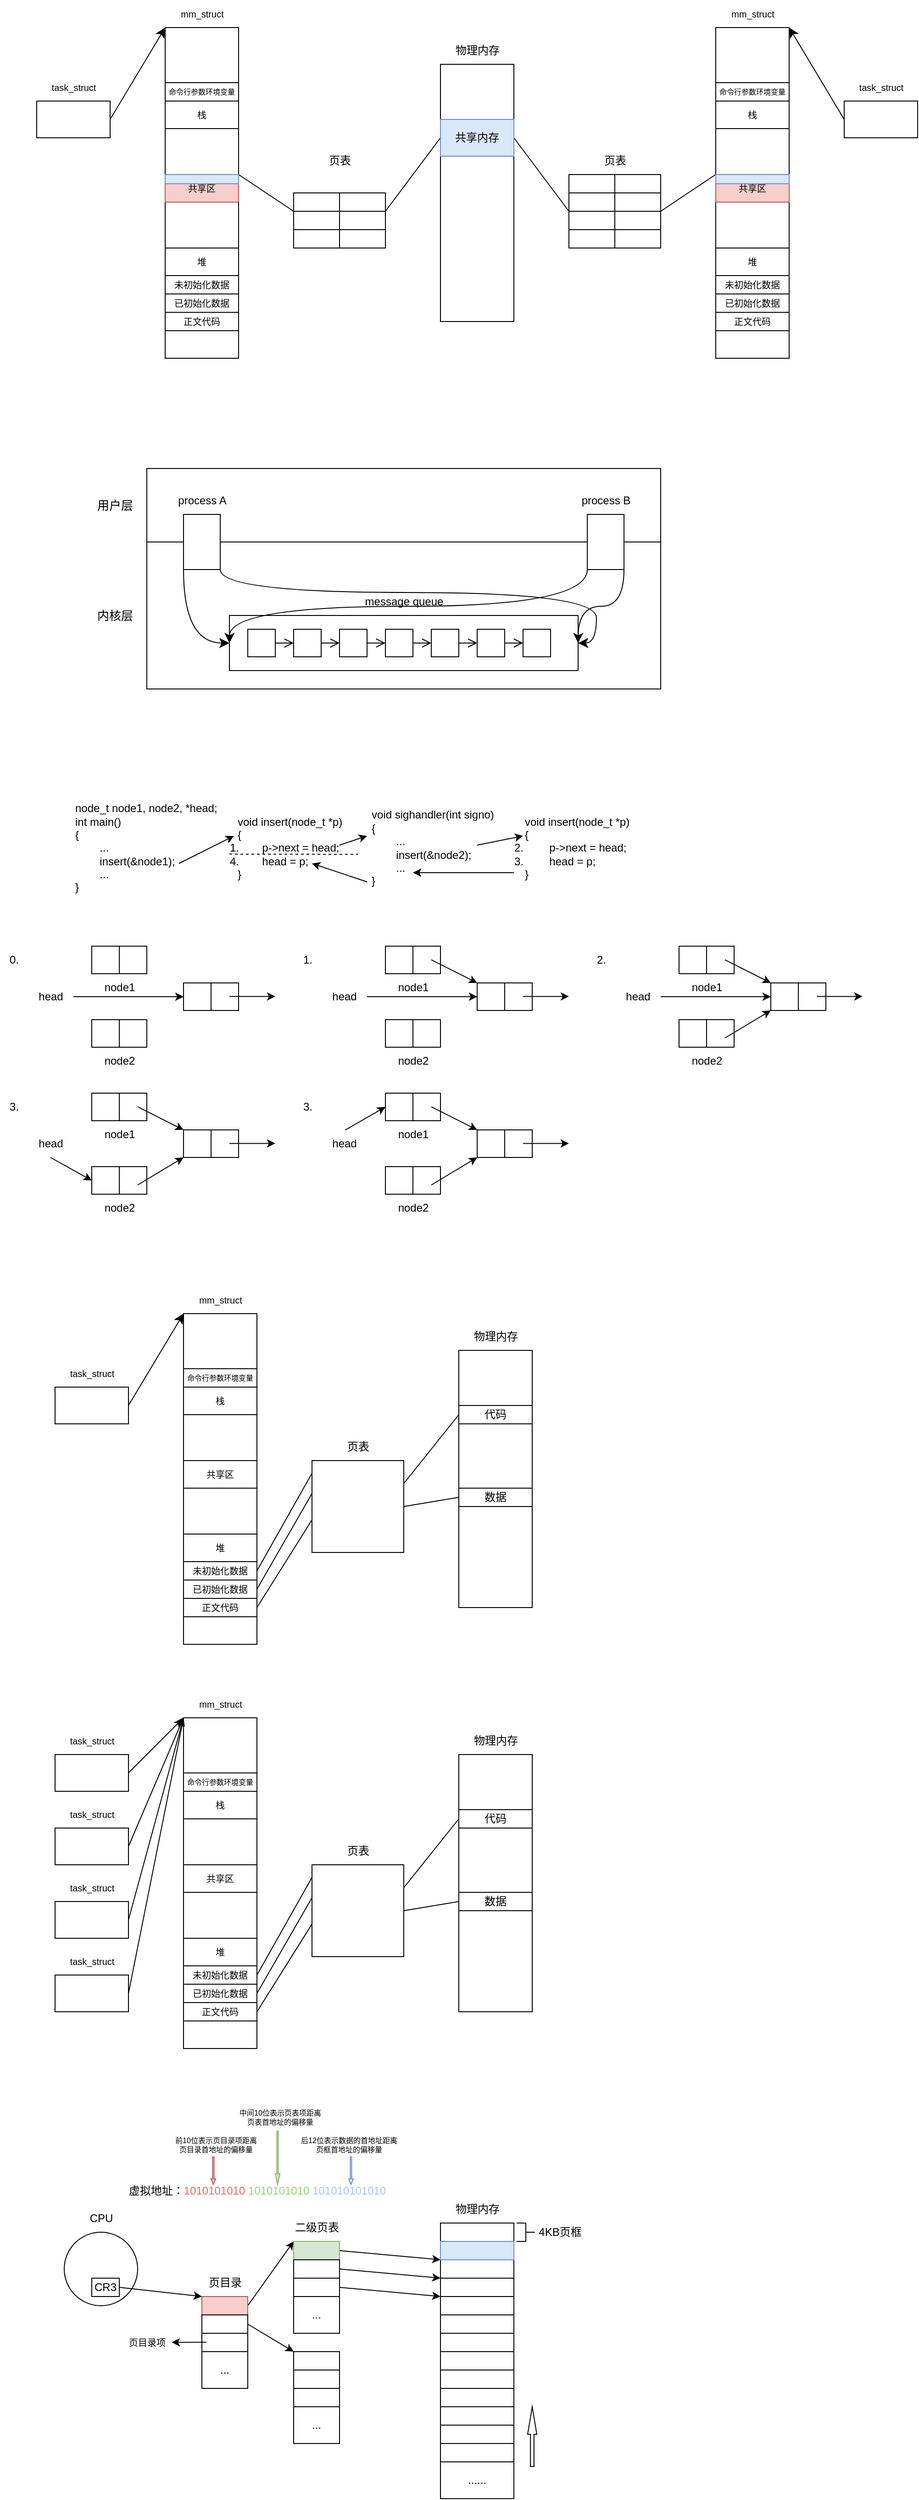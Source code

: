 <mxfile version="24.7.17">
  <diagram name="第 1 页" id="EapViMpM3_LSGZjC-JZd">
    <mxGraphModel dx="658" dy="425" grid="1" gridSize="10" guides="1" tooltips="1" connect="1" arrows="1" fold="1" page="1" pageScale="1" pageWidth="4681" pageHeight="3300" math="0" shadow="0">
      <root>
        <mxCell id="0" />
        <mxCell id="1" parent="0" />
        <mxCell id="9-hLryKSoV7Hc3_zx65K-65" style="edgeStyle=none;curved=1;rounded=0;orthogonalLoop=1;jettySize=auto;html=1;exitX=1;exitY=0.5;exitDx=0;exitDy=0;entryX=0;entryY=0;entryDx=0;entryDy=0;fontSize=12;startSize=8;endSize=8;" parent="1" source="9-hLryKSoV7Hc3_zx65K-1" target="9-hLryKSoV7Hc3_zx65K-11" edge="1">
          <mxGeometry relative="1" as="geometry" />
        </mxCell>
        <mxCell id="9-hLryKSoV7Hc3_zx65K-1" value="" style="rounded=0;whiteSpace=wrap;html=1;" parent="1" vertex="1">
          <mxGeometry x="40" y="160" width="80" height="40" as="geometry" />
        </mxCell>
        <mxCell id="9-hLryKSoV7Hc3_zx65K-2" value="task_struct" style="text;html=1;align=center;verticalAlign=middle;resizable=0;points=[];autosize=1;strokeColor=none;fillColor=none;fontSize=10;" parent="1" vertex="1">
          <mxGeometry x="45" y="130" width="70" height="30" as="geometry" />
        </mxCell>
        <mxCell id="9-hLryKSoV7Hc3_zx65K-11" value="" style="rounded=0;whiteSpace=wrap;html=1;" parent="1" vertex="1">
          <mxGeometry x="180" y="80" width="80" height="360" as="geometry" />
        </mxCell>
        <mxCell id="9-hLryKSoV7Hc3_zx65K-12" value="命令行参数环境变量" style="whiteSpace=wrap;html=1;fontSize=8;" parent="1" vertex="1">
          <mxGeometry x="180" y="140" width="80" height="20" as="geometry" />
        </mxCell>
        <mxCell id="9-hLryKSoV7Hc3_zx65K-13" value="共享区" style="whiteSpace=wrap;html=1;fontSize=10;fillColor=#f8cecc;strokeColor=#b85450;" parent="1" vertex="1">
          <mxGeometry x="180" y="240" width="80" height="30" as="geometry" />
        </mxCell>
        <mxCell id="9-hLryKSoV7Hc3_zx65K-14" value="堆" style="whiteSpace=wrap;html=1;fontSize=10;" parent="1" vertex="1">
          <mxGeometry x="180" y="320" width="80" height="30" as="geometry" />
        </mxCell>
        <mxCell id="9-hLryKSoV7Hc3_zx65K-15" value="未初始化数据" style="whiteSpace=wrap;html=1;fontSize=10;" parent="1" vertex="1">
          <mxGeometry x="180" y="350" width="80" height="20" as="geometry" />
        </mxCell>
        <mxCell id="9-hLryKSoV7Hc3_zx65K-16" value="已初始化数据" style="whiteSpace=wrap;html=1;fontSize=10;" parent="1" vertex="1">
          <mxGeometry x="180" y="370" width="80" height="20" as="geometry" />
        </mxCell>
        <mxCell id="9-hLryKSoV7Hc3_zx65K-17" value="正文代码" style="whiteSpace=wrap;html=1;fontSize=10;" parent="1" vertex="1">
          <mxGeometry x="180" y="390" width="80" height="20" as="geometry" />
        </mxCell>
        <mxCell id="9-hLryKSoV7Hc3_zx65K-18" value="栈" style="whiteSpace=wrap;html=1;fontSize=10;" parent="1" vertex="1">
          <mxGeometry x="180" y="160" width="80" height="30" as="geometry" />
        </mxCell>
        <mxCell id="9-hLryKSoV7Hc3_zx65K-19" value="mm_struct" style="text;html=1;align=center;verticalAlign=middle;resizable=0;points=[];autosize=1;strokeColor=none;fillColor=none;fontSize=10;" parent="1" vertex="1">
          <mxGeometry x="185" y="50" width="70" height="30" as="geometry" />
        </mxCell>
        <mxCell id="9-hLryKSoV7Hc3_zx65K-35" value="" style="rounded=0;whiteSpace=wrap;html=1;" parent="1" vertex="1">
          <mxGeometry x="320" y="260" width="50" height="20" as="geometry" />
        </mxCell>
        <mxCell id="9-hLryKSoV7Hc3_zx65K-73" style="edgeStyle=none;curved=1;rounded=0;orthogonalLoop=1;jettySize=auto;html=1;exitX=0;exitY=0;exitDx=0;exitDy=0;entryX=1;entryY=0;entryDx=0;entryDy=0;fontSize=12;startSize=8;endSize=8;endArrow=none;endFill=0;" parent="1" source="9-hLryKSoV7Hc3_zx65K-36" target="9-hLryKSoV7Hc3_zx65K-13" edge="1">
          <mxGeometry relative="1" as="geometry" />
        </mxCell>
        <mxCell id="9-hLryKSoV7Hc3_zx65K-36" value="" style="rounded=0;whiteSpace=wrap;html=1;" parent="1" vertex="1">
          <mxGeometry x="320" y="280" width="50" height="20" as="geometry" />
        </mxCell>
        <mxCell id="9-hLryKSoV7Hc3_zx65K-37" value="" style="rounded=0;whiteSpace=wrap;html=1;" parent="1" vertex="1">
          <mxGeometry x="320" y="300" width="50" height="20" as="geometry" />
        </mxCell>
        <mxCell id="ezu9xKncm8vImjeE8BK1-96" style="rounded=0;orthogonalLoop=1;jettySize=auto;html=1;exitX=1;exitY=0.5;exitDx=0;exitDy=0;entryX=0;entryY=0;entryDx=0;entryDy=0;" edge="1" parent="1" source="9-hLryKSoV7Hc3_zx65K-38" target="ezu9xKncm8vImjeE8BK1-86">
          <mxGeometry relative="1" as="geometry">
            <mxPoint x="360" y="2490" as="targetPoint" />
          </mxGeometry>
        </mxCell>
        <mxCell id="9-hLryKSoV7Hc3_zx65K-38" value="" style="rounded=0;whiteSpace=wrap;html=1;fillColor=#f8cecc;strokeColor=#b85450;" parent="1" vertex="1">
          <mxGeometry x="220" y="2550" width="50" height="20" as="geometry" />
        </mxCell>
        <mxCell id="9-hLryKSoV7Hc3_zx65K-72" style="edgeStyle=none;curved=1;rounded=0;orthogonalLoop=1;jettySize=auto;html=1;exitX=1;exitY=1;exitDx=0;exitDy=0;entryX=0;entryY=0.5;entryDx=0;entryDy=0;fontSize=12;startSize=8;endSize=8;endArrow=none;endFill=0;" parent="1" source="9-hLryKSoV7Hc3_zx65K-39" target="9-hLryKSoV7Hc3_zx65K-71" edge="1">
          <mxGeometry relative="1" as="geometry" />
        </mxCell>
        <mxCell id="9-hLryKSoV7Hc3_zx65K-39" value="" style="rounded=0;whiteSpace=wrap;html=1;" parent="1" vertex="1">
          <mxGeometry x="370" y="260" width="50" height="20" as="geometry" />
        </mxCell>
        <mxCell id="9-hLryKSoV7Hc3_zx65K-40" value="" style="rounded=0;whiteSpace=wrap;html=1;" parent="1" vertex="1">
          <mxGeometry x="370" y="280" width="50" height="20" as="geometry" />
        </mxCell>
        <mxCell id="9-hLryKSoV7Hc3_zx65K-41" value="" style="rounded=0;whiteSpace=wrap;html=1;" parent="1" vertex="1">
          <mxGeometry x="370" y="300" width="50" height="20" as="geometry" />
        </mxCell>
        <mxCell id="9-hLryKSoV7Hc3_zx65K-42" value="页表" style="text;html=1;align=center;verticalAlign=middle;resizable=0;points=[];autosize=1;strokeColor=none;fillColor=none;fontSize=12;" parent="1" vertex="1">
          <mxGeometry x="345" y="210" width="50" height="30" as="geometry" />
        </mxCell>
        <mxCell id="9-hLryKSoV7Hc3_zx65K-43" value="" style="rounded=0;whiteSpace=wrap;html=1;" parent="1" vertex="1">
          <mxGeometry x="480" y="120" width="80" height="280" as="geometry" />
        </mxCell>
        <mxCell id="9-hLryKSoV7Hc3_zx65K-44" value="物理内存" style="text;html=1;align=center;verticalAlign=middle;resizable=0;points=[];autosize=1;strokeColor=none;fillColor=none;fontSize=12;" parent="1" vertex="1">
          <mxGeometry x="485" y="90" width="70" height="30" as="geometry" />
        </mxCell>
        <mxCell id="9-hLryKSoV7Hc3_zx65K-45" value="" style="rounded=0;whiteSpace=wrap;html=1;" parent="1" vertex="1">
          <mxGeometry x="620" y="240" width="50" height="20" as="geometry" />
        </mxCell>
        <mxCell id="9-hLryKSoV7Hc3_zx65K-46" value="" style="rounded=0;whiteSpace=wrap;html=1;" parent="1" vertex="1">
          <mxGeometry x="620" y="260" width="50" height="20" as="geometry" />
        </mxCell>
        <mxCell id="9-hLryKSoV7Hc3_zx65K-74" style="edgeStyle=none;curved=1;rounded=0;orthogonalLoop=1;jettySize=auto;html=1;exitX=0;exitY=0;exitDx=0;exitDy=0;entryX=1;entryY=0.5;entryDx=0;entryDy=0;fontSize=12;startSize=8;endSize=8;endArrow=none;endFill=0;" parent="1" source="9-hLryKSoV7Hc3_zx65K-47" target="9-hLryKSoV7Hc3_zx65K-71" edge="1">
          <mxGeometry relative="1" as="geometry" />
        </mxCell>
        <mxCell id="9-hLryKSoV7Hc3_zx65K-47" value="" style="rounded=0;whiteSpace=wrap;html=1;" parent="1" vertex="1">
          <mxGeometry x="620" y="280" width="50" height="20" as="geometry" />
        </mxCell>
        <mxCell id="9-hLryKSoV7Hc3_zx65K-48" value="" style="rounded=0;whiteSpace=wrap;html=1;" parent="1" vertex="1">
          <mxGeometry x="620" y="300" width="50" height="20" as="geometry" />
        </mxCell>
        <mxCell id="9-hLryKSoV7Hc3_zx65K-49" value="" style="rounded=0;whiteSpace=wrap;html=1;" parent="1" vertex="1">
          <mxGeometry x="670" y="240" width="50" height="20" as="geometry" />
        </mxCell>
        <mxCell id="9-hLryKSoV7Hc3_zx65K-50" value="" style="rounded=0;whiteSpace=wrap;html=1;" parent="1" vertex="1">
          <mxGeometry x="670" y="260" width="50" height="20" as="geometry" />
        </mxCell>
        <mxCell id="9-hLryKSoV7Hc3_zx65K-75" style="edgeStyle=none;curved=1;rounded=0;orthogonalLoop=1;jettySize=auto;html=1;exitX=1;exitY=0;exitDx=0;exitDy=0;entryX=0;entryY=0;entryDx=0;entryDy=0;fontSize=12;startSize=8;endSize=8;endArrow=none;endFill=0;" parent="1" source="9-hLryKSoV7Hc3_zx65K-51" target="9-hLryKSoV7Hc3_zx65K-77" edge="1">
          <mxGeometry relative="1" as="geometry" />
        </mxCell>
        <mxCell id="9-hLryKSoV7Hc3_zx65K-51" value="" style="rounded=0;whiteSpace=wrap;html=1;" parent="1" vertex="1">
          <mxGeometry x="670" y="280" width="50" height="20" as="geometry" />
        </mxCell>
        <mxCell id="9-hLryKSoV7Hc3_zx65K-52" value="" style="rounded=0;whiteSpace=wrap;html=1;" parent="1" vertex="1">
          <mxGeometry x="670" y="300" width="50" height="20" as="geometry" />
        </mxCell>
        <mxCell id="9-hLryKSoV7Hc3_zx65K-53" value="页表" style="text;html=1;align=center;verticalAlign=middle;resizable=0;points=[];autosize=1;strokeColor=none;fillColor=none;fontSize=12;" parent="1" vertex="1">
          <mxGeometry x="645" y="210" width="50" height="30" as="geometry" />
        </mxCell>
        <mxCell id="9-hLryKSoV7Hc3_zx65K-54" value="" style="rounded=0;whiteSpace=wrap;html=1;" parent="1" vertex="1">
          <mxGeometry x="780" y="80" width="80" height="360" as="geometry" />
        </mxCell>
        <mxCell id="9-hLryKSoV7Hc3_zx65K-55" value="命令行参数环境变量" style="whiteSpace=wrap;html=1;fontSize=8;" parent="1" vertex="1">
          <mxGeometry x="780" y="140" width="80" height="20" as="geometry" />
        </mxCell>
        <mxCell id="9-hLryKSoV7Hc3_zx65K-56" value="共享区" style="whiteSpace=wrap;html=1;fontSize=10;fillColor=#f8cecc;strokeColor=#b85450;" parent="1" vertex="1">
          <mxGeometry x="780" y="240" width="80" height="30" as="geometry" />
        </mxCell>
        <mxCell id="9-hLryKSoV7Hc3_zx65K-57" value="堆" style="whiteSpace=wrap;html=1;fontSize=10;" parent="1" vertex="1">
          <mxGeometry x="780" y="320" width="80" height="30" as="geometry" />
        </mxCell>
        <mxCell id="9-hLryKSoV7Hc3_zx65K-58" value="未初始化数据" style="whiteSpace=wrap;html=1;fontSize=10;" parent="1" vertex="1">
          <mxGeometry x="780" y="350" width="80" height="20" as="geometry" />
        </mxCell>
        <mxCell id="9-hLryKSoV7Hc3_zx65K-59" value="已初始化数据" style="whiteSpace=wrap;html=1;fontSize=10;" parent="1" vertex="1">
          <mxGeometry x="780" y="370" width="80" height="20" as="geometry" />
        </mxCell>
        <mxCell id="9-hLryKSoV7Hc3_zx65K-60" value="正文代码" style="whiteSpace=wrap;html=1;fontSize=10;" parent="1" vertex="1">
          <mxGeometry x="780" y="390" width="80" height="20" as="geometry" />
        </mxCell>
        <mxCell id="9-hLryKSoV7Hc3_zx65K-61" value="栈" style="whiteSpace=wrap;html=1;fontSize=10;" parent="1" vertex="1">
          <mxGeometry x="780" y="160" width="80" height="30" as="geometry" />
        </mxCell>
        <mxCell id="9-hLryKSoV7Hc3_zx65K-62" value="mm_struct" style="text;html=1;align=center;verticalAlign=middle;resizable=0;points=[];autosize=1;strokeColor=none;fillColor=none;fontSize=10;" parent="1" vertex="1">
          <mxGeometry x="785" y="50" width="70" height="30" as="geometry" />
        </mxCell>
        <mxCell id="9-hLryKSoV7Hc3_zx65K-70" style="edgeStyle=none;curved=1;rounded=0;orthogonalLoop=1;jettySize=auto;html=1;exitX=0;exitY=0.5;exitDx=0;exitDy=0;fontSize=12;startSize=8;endSize=8;entryX=1;entryY=0;entryDx=0;entryDy=0;" parent="1" source="9-hLryKSoV7Hc3_zx65K-63" target="9-hLryKSoV7Hc3_zx65K-54" edge="1">
          <mxGeometry relative="1" as="geometry">
            <mxPoint x="870" y="80" as="targetPoint" />
          </mxGeometry>
        </mxCell>
        <mxCell id="9-hLryKSoV7Hc3_zx65K-63" value="" style="rounded=0;whiteSpace=wrap;html=1;" parent="1" vertex="1">
          <mxGeometry x="920" y="160" width="80" height="40" as="geometry" />
        </mxCell>
        <mxCell id="9-hLryKSoV7Hc3_zx65K-64" value="task_struct" style="text;html=1;align=center;verticalAlign=middle;resizable=0;points=[];autosize=1;strokeColor=none;fillColor=none;fontSize=10;" parent="1" vertex="1">
          <mxGeometry x="925" y="130" width="70" height="30" as="geometry" />
        </mxCell>
        <mxCell id="9-hLryKSoV7Hc3_zx65K-71" value="共享内存" style="whiteSpace=wrap;html=1;fillColor=#dae8fc;strokeColor=#6c8ebf;" parent="1" vertex="1">
          <mxGeometry x="480" y="180" width="80" height="40" as="geometry" />
        </mxCell>
        <mxCell id="9-hLryKSoV7Hc3_zx65K-76" value="" style="whiteSpace=wrap;html=1;fillColor=#dae8fc;strokeColor=#6c8ebf;" parent="1" vertex="1">
          <mxGeometry x="180" y="240" width="80" height="10" as="geometry" />
        </mxCell>
        <mxCell id="9-hLryKSoV7Hc3_zx65K-77" value="" style="whiteSpace=wrap;html=1;fillColor=#dae8fc;strokeColor=#6c8ebf;" parent="1" vertex="1">
          <mxGeometry x="780" y="240" width="80" height="10" as="geometry" />
        </mxCell>
        <mxCell id="FwaaF81T_8sRubU2GGHl-1" value="" style="rounded=0;whiteSpace=wrap;html=1;" parent="1" vertex="1">
          <mxGeometry x="160" y="640" width="560" height="160" as="geometry" />
        </mxCell>
        <mxCell id="FwaaF81T_8sRubU2GGHl-2" value="" style="rounded=0;whiteSpace=wrap;html=1;" parent="1" vertex="1">
          <mxGeometry x="160" y="560" width="560" height="80" as="geometry" />
        </mxCell>
        <mxCell id="FwaaF81T_8sRubU2GGHl-4" value="" style="whiteSpace=wrap;html=1;" parent="1" vertex="1">
          <mxGeometry x="200" y="610" width="40" height="60" as="geometry" />
        </mxCell>
        <mxCell id="FwaaF81T_8sRubU2GGHl-5" value="" style="whiteSpace=wrap;html=1;" parent="1" vertex="1">
          <mxGeometry x="640" y="610" width="40" height="60" as="geometry" />
        </mxCell>
        <mxCell id="FwaaF81T_8sRubU2GGHl-6" value="process A" style="text;html=1;align=center;verticalAlign=middle;resizable=0;points=[];autosize=1;strokeColor=none;fillColor=none;fontSize=12;" parent="1" vertex="1">
          <mxGeometry x="180" y="580" width="80" height="30" as="geometry" />
        </mxCell>
        <mxCell id="FwaaF81T_8sRubU2GGHl-7" value="process B" style="text;html=1;align=center;verticalAlign=middle;resizable=0;points=[];autosize=1;strokeColor=none;fillColor=none;fontSize=12;" parent="1" vertex="1">
          <mxGeometry x="620" y="580" width="80" height="30" as="geometry" />
        </mxCell>
        <mxCell id="FwaaF81T_8sRubU2GGHl-9" value="message queue" style="text;html=1;align=center;verticalAlign=middle;resizable=0;points=[];autosize=1;strokeColor=none;fillColor=none;fontSize=12;" parent="1" vertex="1">
          <mxGeometry x="385" y="690" width="110" height="30" as="geometry" />
        </mxCell>
        <mxCell id="FwaaF81T_8sRubU2GGHl-11" value="" style="whiteSpace=wrap;html=1;" parent="1" vertex="1">
          <mxGeometry x="250" y="720" width="380" height="60" as="geometry" />
        </mxCell>
        <mxCell id="FwaaF81T_8sRubU2GGHl-14" style="edgeStyle=none;curved=1;rounded=0;orthogonalLoop=1;jettySize=auto;html=1;exitX=1;exitY=0.5;exitDx=0;exitDy=0;entryX=0;entryY=0.5;entryDx=0;entryDy=0;fontSize=12;startSize=8;endSize=8;endArrow=open;endFill=0;" parent="1" source="FwaaF81T_8sRubU2GGHl-12" target="FwaaF81T_8sRubU2GGHl-13" edge="1">
          <mxGeometry relative="1" as="geometry" />
        </mxCell>
        <mxCell id="FwaaF81T_8sRubU2GGHl-12" value="" style="whiteSpace=wrap;html=1;" parent="1" vertex="1">
          <mxGeometry x="270" y="735" width="30" height="30" as="geometry" />
        </mxCell>
        <mxCell id="FwaaF81T_8sRubU2GGHl-13" value="" style="whiteSpace=wrap;html=1;" parent="1" vertex="1">
          <mxGeometry x="320" y="735" width="30" height="30" as="geometry" />
        </mxCell>
        <mxCell id="FwaaF81T_8sRubU2GGHl-15" style="edgeStyle=none;curved=1;rounded=0;orthogonalLoop=1;jettySize=auto;html=1;exitX=1;exitY=0.5;exitDx=0;exitDy=0;entryX=0;entryY=0.5;entryDx=0;entryDy=0;fontSize=12;startSize=8;endSize=8;endArrow=open;endFill=0;" parent="1" target="FwaaF81T_8sRubU2GGHl-16" edge="1">
          <mxGeometry relative="1" as="geometry">
            <mxPoint x="350" y="750" as="sourcePoint" />
          </mxGeometry>
        </mxCell>
        <mxCell id="FwaaF81T_8sRubU2GGHl-16" value="" style="whiteSpace=wrap;html=1;" parent="1" vertex="1">
          <mxGeometry x="370" y="735" width="30" height="30" as="geometry" />
        </mxCell>
        <mxCell id="FwaaF81T_8sRubU2GGHl-17" style="edgeStyle=none;curved=1;rounded=0;orthogonalLoop=1;jettySize=auto;html=1;exitX=1;exitY=0.5;exitDx=0;exitDy=0;entryX=0;entryY=0.5;entryDx=0;entryDy=0;fontSize=12;startSize=8;endSize=8;endArrow=open;endFill=0;" parent="1" target="FwaaF81T_8sRubU2GGHl-18" edge="1">
          <mxGeometry relative="1" as="geometry">
            <mxPoint x="400" y="750" as="sourcePoint" />
          </mxGeometry>
        </mxCell>
        <mxCell id="FwaaF81T_8sRubU2GGHl-18" value="" style="whiteSpace=wrap;html=1;" parent="1" vertex="1">
          <mxGeometry x="420" y="735" width="30" height="30" as="geometry" />
        </mxCell>
        <mxCell id="FwaaF81T_8sRubU2GGHl-19" style="edgeStyle=none;curved=1;rounded=0;orthogonalLoop=1;jettySize=auto;html=1;exitX=1;exitY=0.5;exitDx=0;exitDy=0;entryX=0;entryY=0.5;entryDx=0;entryDy=0;fontSize=12;startSize=8;endSize=8;endArrow=open;endFill=0;" parent="1" target="FwaaF81T_8sRubU2GGHl-20" edge="1">
          <mxGeometry relative="1" as="geometry">
            <mxPoint x="450" y="750" as="sourcePoint" />
          </mxGeometry>
        </mxCell>
        <mxCell id="FwaaF81T_8sRubU2GGHl-20" value="" style="whiteSpace=wrap;html=1;" parent="1" vertex="1">
          <mxGeometry x="470" y="735" width="30" height="30" as="geometry" />
        </mxCell>
        <mxCell id="FwaaF81T_8sRubU2GGHl-21" style="edgeStyle=none;curved=1;rounded=0;orthogonalLoop=1;jettySize=auto;html=1;exitX=1;exitY=0.5;exitDx=0;exitDy=0;entryX=0;entryY=0.5;entryDx=0;entryDy=0;fontSize=12;startSize=8;endSize=8;endArrow=open;endFill=0;" parent="1" target="FwaaF81T_8sRubU2GGHl-22" edge="1">
          <mxGeometry relative="1" as="geometry">
            <mxPoint x="500" y="750" as="sourcePoint" />
          </mxGeometry>
        </mxCell>
        <mxCell id="FwaaF81T_8sRubU2GGHl-22" value="" style="whiteSpace=wrap;html=1;" parent="1" vertex="1">
          <mxGeometry x="520" y="735" width="30" height="30" as="geometry" />
        </mxCell>
        <mxCell id="FwaaF81T_8sRubU2GGHl-23" style="edgeStyle=none;curved=1;rounded=0;orthogonalLoop=1;jettySize=auto;html=1;exitX=1;exitY=0.5;exitDx=0;exitDy=0;entryX=0;entryY=0.5;entryDx=0;entryDy=0;fontSize=12;startSize=8;endSize=8;endArrow=open;endFill=0;" parent="1" target="FwaaF81T_8sRubU2GGHl-24" edge="1">
          <mxGeometry relative="1" as="geometry">
            <mxPoint x="550" y="750" as="sourcePoint" />
          </mxGeometry>
        </mxCell>
        <mxCell id="FwaaF81T_8sRubU2GGHl-24" value="" style="whiteSpace=wrap;html=1;" parent="1" vertex="1">
          <mxGeometry x="570" y="735" width="30" height="30" as="geometry" />
        </mxCell>
        <mxCell id="FwaaF81T_8sRubU2GGHl-27" style="edgeStyle=orthogonalEdgeStyle;curved=1;rounded=0;orthogonalLoop=1;jettySize=auto;html=1;exitX=0;exitY=1;exitDx=0;exitDy=0;entryX=0;entryY=0.5;entryDx=0;entryDy=0;fontSize=12;startSize=8;endSize=8;" parent="1" source="FwaaF81T_8sRubU2GGHl-4" target="FwaaF81T_8sRubU2GGHl-11" edge="1">
          <mxGeometry relative="1" as="geometry" />
        </mxCell>
        <mxCell id="FwaaF81T_8sRubU2GGHl-29" style="edgeStyle=orthogonalEdgeStyle;curved=1;rounded=0;orthogonalLoop=1;jettySize=auto;html=1;exitX=1;exitY=1;exitDx=0;exitDy=0;entryX=1;entryY=0.5;entryDx=0;entryDy=0;fontSize=12;startSize=8;endSize=8;" parent="1" source="FwaaF81T_8sRubU2GGHl-4" target="FwaaF81T_8sRubU2GGHl-11" edge="1">
          <mxGeometry relative="1" as="geometry" />
        </mxCell>
        <mxCell id="FwaaF81T_8sRubU2GGHl-28" style="edgeStyle=orthogonalEdgeStyle;curved=1;rounded=0;orthogonalLoop=1;jettySize=auto;html=1;exitX=0;exitY=1;exitDx=0;exitDy=0;fontSize=12;startSize=8;endSize=8;" parent="1" source="FwaaF81T_8sRubU2GGHl-5" edge="1">
          <mxGeometry relative="1" as="geometry">
            <mxPoint x="250" y="750" as="targetPoint" />
          </mxGeometry>
        </mxCell>
        <mxCell id="FwaaF81T_8sRubU2GGHl-30" style="edgeStyle=orthogonalEdgeStyle;curved=1;rounded=0;orthogonalLoop=1;jettySize=auto;html=1;exitX=1;exitY=1;exitDx=0;exitDy=0;fontSize=12;startSize=8;endSize=8;" parent="1" source="FwaaF81T_8sRubU2GGHl-5" edge="1">
          <mxGeometry relative="1" as="geometry">
            <mxPoint x="630" y="750" as="targetPoint" />
          </mxGeometry>
        </mxCell>
        <mxCell id="FwaaF81T_8sRubU2GGHl-31" value="用户层" style="text;html=1;align=center;verticalAlign=middle;resizable=0;points=[];autosize=1;strokeColor=none;fillColor=none;fontSize=13;" parent="1" vertex="1">
          <mxGeometry x="95" y="585" width="60" height="30" as="geometry" />
        </mxCell>
        <mxCell id="FwaaF81T_8sRubU2GGHl-32" value="内核层" style="text;html=1;align=center;verticalAlign=middle;resizable=0;points=[];autosize=1;strokeColor=none;fillColor=none;fontSize=13;" parent="1" vertex="1">
          <mxGeometry x="95" y="705" width="60" height="30" as="geometry" />
        </mxCell>
        <mxCell id="K8nYQJoafUfepEJCcT44-1" value="node_t node1, node2, *head;&lt;div&gt;int main()&lt;/div&gt;&lt;div&gt;{&lt;/div&gt;&lt;div&gt;&lt;span style=&quot;white-space: pre;&quot;&gt;&#x9;&lt;/span&gt;...&lt;br&gt;&lt;/div&gt;&lt;div&gt;&lt;span style=&quot;white-space: pre;&quot;&gt;&#x9;&lt;/span&gt;insert(&amp;amp;node1);&lt;br&gt;&lt;/div&gt;&lt;div&gt;&lt;span style=&quot;white-space: pre;&quot;&gt;&#x9;&lt;/span&gt;...&lt;br&gt;&lt;/div&gt;&lt;div&gt;}&lt;/div&gt;" style="text;html=1;align=left;verticalAlign=middle;resizable=0;points=[];autosize=1;strokeColor=none;fillColor=none;movable=0;rotatable=0;deletable=0;editable=0;locked=1;connectable=0;" parent="1" vertex="1">
          <mxGeometry x="80" y="918" width="180" height="110" as="geometry" />
        </mxCell>
        <mxCell id="K8nYQJoafUfepEJCcT44-2" value="void insert(node_t *p)&lt;div&gt;{&lt;/div&gt;&lt;div&gt;&lt;span style=&quot;white-space: pre;&quot;&gt;&#x9;&lt;/span&gt;p-&amp;gt;next = head;&lt;br&gt;&lt;/div&gt;&lt;div&gt;&lt;span style=&quot;white-space: pre;&quot;&gt;&#x9;&lt;/span&gt;head = p;&lt;br&gt;&lt;/div&gt;&lt;div&gt;}&lt;/div&gt;" style="text;html=1;align=left;verticalAlign=middle;resizable=0;points=[];autosize=1;strokeColor=none;fillColor=none;movable=0;rotatable=0;deletable=0;editable=0;locked=1;connectable=0;" parent="1" vertex="1">
          <mxGeometry x="257" y="928" width="140" height="90" as="geometry" />
        </mxCell>
        <mxCell id="K8nYQJoafUfepEJCcT44-3" value="void sighandler(int signo)&lt;div&gt;{&lt;/div&gt;&lt;div&gt;&lt;span style=&quot;white-space: pre;&quot;&gt;&#x9;&lt;/span&gt;...&lt;br&gt;&lt;/div&gt;&lt;div&gt;&lt;span style=&quot;white-space: pre;&quot;&gt;&#x9;&lt;/span&gt;insert(&amp;amp;node2);&lt;br&gt;&lt;/div&gt;&lt;div&gt;&lt;span style=&quot;white-space: pre;&quot;&gt;&#x9;&lt;/span&gt;...&lt;br&gt;&lt;/div&gt;&lt;div&gt;}&lt;/div&gt;" style="text;html=1;align=left;verticalAlign=middle;resizable=0;points=[];autosize=1;strokeColor=none;fillColor=none;movable=0;rotatable=0;deletable=0;editable=0;locked=1;connectable=0;" parent="1" vertex="1">
          <mxGeometry x="403" y="923" width="160" height="100" as="geometry" />
        </mxCell>
        <mxCell id="K8nYQJoafUfepEJCcT44-4" value="void insert(node_t *p)&lt;div&gt;{&lt;/div&gt;&lt;div&gt;&lt;span style=&quot;white-space: pre;&quot;&gt;&#x9;&lt;/span&gt;p-&amp;gt;next = head;&lt;br&gt;&lt;/div&gt;&lt;div&gt;&lt;span style=&quot;white-space: pre;&quot;&gt;&#x9;&lt;/span&gt;head = p;&lt;br&gt;&lt;/div&gt;&lt;div&gt;}&lt;/div&gt;" style="text;html=1;align=left;verticalAlign=middle;resizable=0;points=[];autosize=1;strokeColor=none;fillColor=none;movable=0;rotatable=0;deletable=0;editable=0;locked=1;connectable=0;" parent="1" vertex="1">
          <mxGeometry x="570" y="928" width="140" height="90" as="geometry" />
        </mxCell>
        <mxCell id="K8nYQJoafUfepEJCcT44-5" value="2.&lt;div&gt;3.&lt;/div&gt;" style="text;html=1;align=center;verticalAlign=middle;resizable=0;points=[];autosize=1;strokeColor=none;fillColor=none;movable=0;rotatable=0;deletable=0;editable=0;locked=1;connectable=0;" parent="1" vertex="1">
          <mxGeometry x="550" y="960" width="30" height="40" as="geometry" />
        </mxCell>
        <mxCell id="K8nYQJoafUfepEJCcT44-6" value="1.&lt;div&gt;4.&lt;/div&gt;" style="text;html=1;align=center;verticalAlign=middle;resizable=0;points=[];autosize=1;strokeColor=none;fillColor=none;movable=0;rotatable=0;deletable=0;editable=0;locked=1;connectable=0;" parent="1" vertex="1">
          <mxGeometry x="240" y="960" width="30" height="40" as="geometry" />
        </mxCell>
        <mxCell id="K8nYQJoafUfepEJCcT44-8" value="" style="endArrow=classic;html=1;rounded=0;" parent="1" edge="1">
          <mxGeometry width="50" height="50" relative="1" as="geometry">
            <mxPoint x="195" y="990" as="sourcePoint" />
            <mxPoint x="255" y="960" as="targetPoint" />
          </mxGeometry>
        </mxCell>
        <mxCell id="K8nYQJoafUfepEJCcT44-9" value="" style="endArrow=classic;html=1;rounded=0;" parent="1" edge="1">
          <mxGeometry width="50" height="50" relative="1" as="geometry">
            <mxPoint x="400" y="1010" as="sourcePoint" />
            <mxPoint x="340" y="990" as="targetPoint" />
          </mxGeometry>
        </mxCell>
        <mxCell id="K8nYQJoafUfepEJCcT44-10" value="" style="endArrow=classic;html=1;rounded=0;" parent="1" edge="1">
          <mxGeometry width="50" height="50" relative="1" as="geometry">
            <mxPoint x="370" y="970" as="sourcePoint" />
            <mxPoint x="400" y="960" as="targetPoint" />
          </mxGeometry>
        </mxCell>
        <mxCell id="K8nYQJoafUfepEJCcT44-11" value="" style="endArrow=classic;html=1;rounded=0;" parent="1" edge="1">
          <mxGeometry width="50" height="50" relative="1" as="geometry">
            <mxPoint x="520" y="970" as="sourcePoint" />
            <mxPoint x="570" y="960" as="targetPoint" />
          </mxGeometry>
        </mxCell>
        <mxCell id="K8nYQJoafUfepEJCcT44-12" value="" style="endArrow=classic;html=1;rounded=0;" parent="1" edge="1">
          <mxGeometry width="50" height="50" relative="1" as="geometry">
            <mxPoint x="560" y="1000" as="sourcePoint" />
            <mxPoint x="450" y="1000" as="targetPoint" />
          </mxGeometry>
        </mxCell>
        <mxCell id="K8nYQJoafUfepEJCcT44-13" value="" style="endArrow=none;dashed=1;html=1;rounded=0;" parent="1" edge="1">
          <mxGeometry width="50" height="50" relative="1" as="geometry">
            <mxPoint x="250" y="979.8" as="sourcePoint" />
            <mxPoint x="390" y="980" as="targetPoint" />
          </mxGeometry>
        </mxCell>
        <mxCell id="K8nYQJoafUfepEJCcT44-14" value="" style="whiteSpace=wrap;html=1;" parent="1" vertex="1">
          <mxGeometry x="100" y="1080" width="30" height="30" as="geometry" />
        </mxCell>
        <mxCell id="K8nYQJoafUfepEJCcT44-15" value="" style="whiteSpace=wrap;html=1;" parent="1" vertex="1">
          <mxGeometry x="130" y="1080" width="30" height="30" as="geometry" />
        </mxCell>
        <mxCell id="K8nYQJoafUfepEJCcT44-16" value="" style="whiteSpace=wrap;html=1;" parent="1" vertex="1">
          <mxGeometry x="100" y="1160" width="30" height="30" as="geometry" />
        </mxCell>
        <mxCell id="K8nYQJoafUfepEJCcT44-17" value="" style="whiteSpace=wrap;html=1;" parent="1" vertex="1">
          <mxGeometry x="130" y="1160" width="30" height="30" as="geometry" />
        </mxCell>
        <mxCell id="K8nYQJoafUfepEJCcT44-18" value="" style="whiteSpace=wrap;html=1;" parent="1" vertex="1">
          <mxGeometry x="200" y="1120" width="30" height="30" as="geometry" />
        </mxCell>
        <mxCell id="K8nYQJoafUfepEJCcT44-19" value="" style="whiteSpace=wrap;html=1;" parent="1" vertex="1">
          <mxGeometry x="230" y="1120" width="30" height="30" as="geometry" />
        </mxCell>
        <mxCell id="K8nYQJoafUfepEJCcT44-20" value="node1" style="text;html=1;align=center;verticalAlign=middle;resizable=0;points=[];autosize=1;strokeColor=none;fillColor=none;" parent="1" vertex="1">
          <mxGeometry x="100" y="1110" width="60" height="30" as="geometry" />
        </mxCell>
        <mxCell id="K8nYQJoafUfepEJCcT44-22" value="node2" style="text;html=1;align=center;verticalAlign=middle;resizable=0;points=[];autosize=1;strokeColor=none;fillColor=none;" parent="1" vertex="1">
          <mxGeometry x="100" y="1190" width="60" height="30" as="geometry" />
        </mxCell>
        <mxCell id="K8nYQJoafUfepEJCcT44-25" style="edgeStyle=orthogonalEdgeStyle;rounded=0;orthogonalLoop=1;jettySize=auto;html=1;entryX=0;entryY=0.5;entryDx=0;entryDy=0;" parent="1" source="K8nYQJoafUfepEJCcT44-24" target="K8nYQJoafUfepEJCcT44-18" edge="1">
          <mxGeometry relative="1" as="geometry" />
        </mxCell>
        <mxCell id="K8nYQJoafUfepEJCcT44-24" value="head" style="text;html=1;align=center;verticalAlign=middle;resizable=0;points=[];autosize=1;strokeColor=none;fillColor=none;" parent="1" vertex="1">
          <mxGeometry x="30" y="1120" width="50" height="30" as="geometry" />
        </mxCell>
        <mxCell id="K8nYQJoafUfepEJCcT44-27" value="" style="edgeStyle=none;orthogonalLoop=1;jettySize=auto;html=1;rounded=0;" parent="1" edge="1">
          <mxGeometry width="100" relative="1" as="geometry">
            <mxPoint x="250" y="1134.71" as="sourcePoint" />
            <mxPoint x="300" y="1134.71" as="targetPoint" />
            <Array as="points" />
          </mxGeometry>
        </mxCell>
        <mxCell id="K8nYQJoafUfepEJCcT44-28" value="0." style="text;html=1;align=center;verticalAlign=middle;resizable=0;points=[];autosize=1;strokeColor=none;fillColor=none;" parent="1" vertex="1">
          <mxGeometry y="1080" width="30" height="30" as="geometry" />
        </mxCell>
        <mxCell id="K8nYQJoafUfepEJCcT44-29" value="" style="whiteSpace=wrap;html=1;" parent="1" vertex="1">
          <mxGeometry x="420" y="1080" width="30" height="30" as="geometry" />
        </mxCell>
        <mxCell id="K8nYQJoafUfepEJCcT44-30" value="" style="whiteSpace=wrap;html=1;" parent="1" vertex="1">
          <mxGeometry x="450" y="1080" width="30" height="30" as="geometry" />
        </mxCell>
        <mxCell id="K8nYQJoafUfepEJCcT44-31" value="" style="whiteSpace=wrap;html=1;" parent="1" vertex="1">
          <mxGeometry x="420" y="1160" width="30" height="30" as="geometry" />
        </mxCell>
        <mxCell id="K8nYQJoafUfepEJCcT44-32" value="" style="whiteSpace=wrap;html=1;" parent="1" vertex="1">
          <mxGeometry x="450" y="1160" width="30" height="30" as="geometry" />
        </mxCell>
        <mxCell id="K8nYQJoafUfepEJCcT44-33" value="" style="whiteSpace=wrap;html=1;" parent="1" vertex="1">
          <mxGeometry x="520" y="1120" width="30" height="30" as="geometry" />
        </mxCell>
        <mxCell id="K8nYQJoafUfepEJCcT44-34" value="" style="whiteSpace=wrap;html=1;" parent="1" vertex="1">
          <mxGeometry x="550" y="1120" width="30" height="30" as="geometry" />
        </mxCell>
        <mxCell id="K8nYQJoafUfepEJCcT44-35" value="node1" style="text;html=1;align=center;verticalAlign=middle;resizable=0;points=[];autosize=1;strokeColor=none;fillColor=none;" parent="1" vertex="1">
          <mxGeometry x="420" y="1110" width="60" height="30" as="geometry" />
        </mxCell>
        <mxCell id="K8nYQJoafUfepEJCcT44-36" value="node2" style="text;html=1;align=center;verticalAlign=middle;resizable=0;points=[];autosize=1;strokeColor=none;fillColor=none;" parent="1" vertex="1">
          <mxGeometry x="420" y="1190" width="60" height="30" as="geometry" />
        </mxCell>
        <mxCell id="K8nYQJoafUfepEJCcT44-37" style="edgeStyle=orthogonalEdgeStyle;rounded=0;orthogonalLoop=1;jettySize=auto;html=1;entryX=0;entryY=0.5;entryDx=0;entryDy=0;" parent="1" source="K8nYQJoafUfepEJCcT44-38" target="K8nYQJoafUfepEJCcT44-33" edge="1">
          <mxGeometry relative="1" as="geometry" />
        </mxCell>
        <mxCell id="K8nYQJoafUfepEJCcT44-38" value="head" style="text;html=1;align=center;verticalAlign=middle;resizable=0;points=[];autosize=1;strokeColor=none;fillColor=none;" parent="1" vertex="1">
          <mxGeometry x="350" y="1120" width="50" height="30" as="geometry" />
        </mxCell>
        <mxCell id="K8nYQJoafUfepEJCcT44-39" value="" style="edgeStyle=none;orthogonalLoop=1;jettySize=auto;html=1;rounded=0;" parent="1" edge="1">
          <mxGeometry width="100" relative="1" as="geometry">
            <mxPoint x="570" y="1134.71" as="sourcePoint" />
            <mxPoint x="620" y="1134.71" as="targetPoint" />
            <Array as="points" />
          </mxGeometry>
        </mxCell>
        <mxCell id="K8nYQJoafUfepEJCcT44-40" value="1." style="text;html=1;align=center;verticalAlign=middle;resizable=0;points=[];autosize=1;strokeColor=none;fillColor=none;" parent="1" vertex="1">
          <mxGeometry x="320" y="1080" width="30" height="30" as="geometry" />
        </mxCell>
        <mxCell id="K8nYQJoafUfepEJCcT44-41" value="" style="edgeStyle=none;orthogonalLoop=1;jettySize=auto;html=1;rounded=0;entryX=0;entryY=0;entryDx=0;entryDy=0;" parent="1" target="K8nYQJoafUfepEJCcT44-33" edge="1">
          <mxGeometry width="100" relative="1" as="geometry">
            <mxPoint x="470" y="1094.76" as="sourcePoint" />
            <mxPoint x="520" y="1094.76" as="targetPoint" />
            <Array as="points" />
          </mxGeometry>
        </mxCell>
        <mxCell id="K8nYQJoafUfepEJCcT44-42" value="" style="whiteSpace=wrap;html=1;" parent="1" vertex="1">
          <mxGeometry x="740" y="1080" width="30" height="30" as="geometry" />
        </mxCell>
        <mxCell id="K8nYQJoafUfepEJCcT44-43" value="" style="whiteSpace=wrap;html=1;" parent="1" vertex="1">
          <mxGeometry x="770" y="1080" width="30" height="30" as="geometry" />
        </mxCell>
        <mxCell id="K8nYQJoafUfepEJCcT44-44" value="" style="whiteSpace=wrap;html=1;" parent="1" vertex="1">
          <mxGeometry x="740" y="1160" width="30" height="30" as="geometry" />
        </mxCell>
        <mxCell id="K8nYQJoafUfepEJCcT44-45" value="" style="whiteSpace=wrap;html=1;" parent="1" vertex="1">
          <mxGeometry x="770" y="1160" width="30" height="30" as="geometry" />
        </mxCell>
        <mxCell id="K8nYQJoafUfepEJCcT44-46" value="" style="whiteSpace=wrap;html=1;" parent="1" vertex="1">
          <mxGeometry x="840" y="1120" width="30" height="30" as="geometry" />
        </mxCell>
        <mxCell id="K8nYQJoafUfepEJCcT44-47" value="" style="whiteSpace=wrap;html=1;" parent="1" vertex="1">
          <mxGeometry x="870" y="1120" width="30" height="30" as="geometry" />
        </mxCell>
        <mxCell id="K8nYQJoafUfepEJCcT44-48" value="node1" style="text;html=1;align=center;verticalAlign=middle;resizable=0;points=[];autosize=1;strokeColor=none;fillColor=none;" parent="1" vertex="1">
          <mxGeometry x="740" y="1110" width="60" height="30" as="geometry" />
        </mxCell>
        <mxCell id="K8nYQJoafUfepEJCcT44-49" value="node2" style="text;html=1;align=center;verticalAlign=middle;resizable=0;points=[];autosize=1;strokeColor=none;fillColor=none;" parent="1" vertex="1">
          <mxGeometry x="740" y="1190" width="60" height="30" as="geometry" />
        </mxCell>
        <mxCell id="K8nYQJoafUfepEJCcT44-50" style="edgeStyle=orthogonalEdgeStyle;rounded=0;orthogonalLoop=1;jettySize=auto;html=1;entryX=0;entryY=0.5;entryDx=0;entryDy=0;" parent="1" source="K8nYQJoafUfepEJCcT44-51" target="K8nYQJoafUfepEJCcT44-46" edge="1">
          <mxGeometry relative="1" as="geometry" />
        </mxCell>
        <mxCell id="K8nYQJoafUfepEJCcT44-51" value="head" style="text;html=1;align=center;verticalAlign=middle;resizable=0;points=[];autosize=1;strokeColor=none;fillColor=none;" parent="1" vertex="1">
          <mxGeometry x="670" y="1120" width="50" height="30" as="geometry" />
        </mxCell>
        <mxCell id="K8nYQJoafUfepEJCcT44-52" value="" style="edgeStyle=none;orthogonalLoop=1;jettySize=auto;html=1;rounded=0;" parent="1" edge="1">
          <mxGeometry width="100" relative="1" as="geometry">
            <mxPoint x="890" y="1134.71" as="sourcePoint" />
            <mxPoint x="940" y="1134.71" as="targetPoint" />
            <Array as="points" />
          </mxGeometry>
        </mxCell>
        <mxCell id="K8nYQJoafUfepEJCcT44-53" value="2." style="text;html=1;align=center;verticalAlign=middle;resizable=0;points=[];autosize=1;strokeColor=none;fillColor=none;" parent="1" vertex="1">
          <mxGeometry x="640" y="1080" width="30" height="30" as="geometry" />
        </mxCell>
        <mxCell id="K8nYQJoafUfepEJCcT44-54" value="" style="edgeStyle=none;orthogonalLoop=1;jettySize=auto;html=1;rounded=0;entryX=0;entryY=0;entryDx=0;entryDy=0;" parent="1" target="K8nYQJoafUfepEJCcT44-46" edge="1">
          <mxGeometry width="100" relative="1" as="geometry">
            <mxPoint x="790" y="1094.76" as="sourcePoint" />
            <mxPoint x="840" y="1094.76" as="targetPoint" />
            <Array as="points" />
          </mxGeometry>
        </mxCell>
        <mxCell id="K8nYQJoafUfepEJCcT44-55" value="" style="edgeStyle=none;orthogonalLoop=1;jettySize=auto;html=1;rounded=0;entryX=0;entryY=1;entryDx=0;entryDy=0;" parent="1" target="K8nYQJoafUfepEJCcT44-46" edge="1">
          <mxGeometry width="100" relative="1" as="geometry">
            <mxPoint x="790" y="1180" as="sourcePoint" />
            <mxPoint x="840" y="1205.24" as="targetPoint" />
            <Array as="points" />
          </mxGeometry>
        </mxCell>
        <mxCell id="K8nYQJoafUfepEJCcT44-56" value="" style="whiteSpace=wrap;html=1;" parent="1" vertex="1">
          <mxGeometry x="100" y="1240" width="30" height="30" as="geometry" />
        </mxCell>
        <mxCell id="K8nYQJoafUfepEJCcT44-57" value="" style="whiteSpace=wrap;html=1;" parent="1" vertex="1">
          <mxGeometry x="130" y="1240" width="30" height="30" as="geometry" />
        </mxCell>
        <mxCell id="K8nYQJoafUfepEJCcT44-58" value="" style="whiteSpace=wrap;html=1;" parent="1" vertex="1">
          <mxGeometry x="100" y="1320" width="30" height="30" as="geometry" />
        </mxCell>
        <mxCell id="K8nYQJoafUfepEJCcT44-59" value="" style="whiteSpace=wrap;html=1;" parent="1" vertex="1">
          <mxGeometry x="130" y="1320" width="30" height="30" as="geometry" />
        </mxCell>
        <mxCell id="K8nYQJoafUfepEJCcT44-60" value="" style="whiteSpace=wrap;html=1;" parent="1" vertex="1">
          <mxGeometry x="200" y="1280" width="30" height="30" as="geometry" />
        </mxCell>
        <mxCell id="K8nYQJoafUfepEJCcT44-61" value="" style="whiteSpace=wrap;html=1;" parent="1" vertex="1">
          <mxGeometry x="230" y="1280" width="30" height="30" as="geometry" />
        </mxCell>
        <mxCell id="K8nYQJoafUfepEJCcT44-62" value="node1" style="text;html=1;align=center;verticalAlign=middle;resizable=0;points=[];autosize=1;strokeColor=none;fillColor=none;" parent="1" vertex="1">
          <mxGeometry x="100" y="1270" width="60" height="30" as="geometry" />
        </mxCell>
        <mxCell id="K8nYQJoafUfepEJCcT44-63" value="node2" style="text;html=1;align=center;verticalAlign=middle;resizable=0;points=[];autosize=1;strokeColor=none;fillColor=none;" parent="1" vertex="1">
          <mxGeometry x="100" y="1350" width="60" height="30" as="geometry" />
        </mxCell>
        <mxCell id="K8nYQJoafUfepEJCcT44-65" value="head" style="text;html=1;align=center;verticalAlign=middle;resizable=0;points=[];autosize=1;strokeColor=none;fillColor=none;" parent="1" vertex="1">
          <mxGeometry x="30" y="1280" width="50" height="30" as="geometry" />
        </mxCell>
        <mxCell id="K8nYQJoafUfepEJCcT44-66" value="" style="edgeStyle=none;orthogonalLoop=1;jettySize=auto;html=1;rounded=0;" parent="1" edge="1">
          <mxGeometry width="100" relative="1" as="geometry">
            <mxPoint x="250" y="1294.71" as="sourcePoint" />
            <mxPoint x="300" y="1294.71" as="targetPoint" />
            <Array as="points" />
          </mxGeometry>
        </mxCell>
        <mxCell id="K8nYQJoafUfepEJCcT44-67" value="3." style="text;html=1;align=center;verticalAlign=middle;resizable=0;points=[];autosize=1;strokeColor=none;fillColor=none;" parent="1" vertex="1">
          <mxGeometry y="1240" width="30" height="30" as="geometry" />
        </mxCell>
        <mxCell id="K8nYQJoafUfepEJCcT44-68" value="" style="edgeStyle=none;orthogonalLoop=1;jettySize=auto;html=1;rounded=0;entryX=0;entryY=0;entryDx=0;entryDy=0;" parent="1" target="K8nYQJoafUfepEJCcT44-60" edge="1">
          <mxGeometry width="100" relative="1" as="geometry">
            <mxPoint x="150" y="1254.76" as="sourcePoint" />
            <mxPoint x="200" y="1254.76" as="targetPoint" />
            <Array as="points" />
          </mxGeometry>
        </mxCell>
        <mxCell id="K8nYQJoafUfepEJCcT44-69" value="" style="edgeStyle=none;orthogonalLoop=1;jettySize=auto;html=1;rounded=0;entryX=0;entryY=1;entryDx=0;entryDy=0;" parent="1" target="K8nYQJoafUfepEJCcT44-60" edge="1">
          <mxGeometry width="100" relative="1" as="geometry">
            <mxPoint x="150" y="1340" as="sourcePoint" />
            <mxPoint x="200" y="1365.24" as="targetPoint" />
            <Array as="points" />
          </mxGeometry>
        </mxCell>
        <mxCell id="K8nYQJoafUfepEJCcT44-70" value="" style="edgeStyle=none;orthogonalLoop=1;jettySize=auto;html=1;rounded=0;entryX=0;entryY=0.5;entryDx=0;entryDy=0;" parent="1" target="K8nYQJoafUfepEJCcT44-58" edge="1">
          <mxGeometry width="100" relative="1" as="geometry">
            <mxPoint x="55" y="1310" as="sourcePoint" />
            <mxPoint x="105" y="1335.24" as="targetPoint" />
            <Array as="points" />
          </mxGeometry>
        </mxCell>
        <mxCell id="K8nYQJoafUfepEJCcT44-71" value="" style="whiteSpace=wrap;html=1;" parent="1" vertex="1">
          <mxGeometry x="420" y="1240" width="30" height="30" as="geometry" />
        </mxCell>
        <mxCell id="K8nYQJoafUfepEJCcT44-72" value="" style="whiteSpace=wrap;html=1;" parent="1" vertex="1">
          <mxGeometry x="450" y="1240" width="30" height="30" as="geometry" />
        </mxCell>
        <mxCell id="K8nYQJoafUfepEJCcT44-73" value="" style="whiteSpace=wrap;html=1;" parent="1" vertex="1">
          <mxGeometry x="420" y="1320" width="30" height="30" as="geometry" />
        </mxCell>
        <mxCell id="K8nYQJoafUfepEJCcT44-74" value="" style="whiteSpace=wrap;html=1;" parent="1" vertex="1">
          <mxGeometry x="450" y="1320" width="30" height="30" as="geometry" />
        </mxCell>
        <mxCell id="K8nYQJoafUfepEJCcT44-75" value="" style="whiteSpace=wrap;html=1;" parent="1" vertex="1">
          <mxGeometry x="520" y="1280" width="30" height="30" as="geometry" />
        </mxCell>
        <mxCell id="K8nYQJoafUfepEJCcT44-76" value="" style="whiteSpace=wrap;html=1;" parent="1" vertex="1">
          <mxGeometry x="550" y="1280" width="30" height="30" as="geometry" />
        </mxCell>
        <mxCell id="K8nYQJoafUfepEJCcT44-77" value="node1" style="text;html=1;align=center;verticalAlign=middle;resizable=0;points=[];autosize=1;strokeColor=none;fillColor=none;" parent="1" vertex="1">
          <mxGeometry x="420" y="1270" width="60" height="30" as="geometry" />
        </mxCell>
        <mxCell id="K8nYQJoafUfepEJCcT44-78" value="node2" style="text;html=1;align=center;verticalAlign=middle;resizable=0;points=[];autosize=1;strokeColor=none;fillColor=none;" parent="1" vertex="1">
          <mxGeometry x="420" y="1350" width="60" height="30" as="geometry" />
        </mxCell>
        <mxCell id="K8nYQJoafUfepEJCcT44-79" value="head" style="text;html=1;align=center;verticalAlign=middle;resizable=0;points=[];autosize=1;strokeColor=none;fillColor=none;" parent="1" vertex="1">
          <mxGeometry x="350" y="1280" width="50" height="30" as="geometry" />
        </mxCell>
        <mxCell id="K8nYQJoafUfepEJCcT44-80" value="" style="edgeStyle=none;orthogonalLoop=1;jettySize=auto;html=1;rounded=0;" parent="1" edge="1">
          <mxGeometry width="100" relative="1" as="geometry">
            <mxPoint x="570" y="1294.71" as="sourcePoint" />
            <mxPoint x="620" y="1294.71" as="targetPoint" />
            <Array as="points" />
          </mxGeometry>
        </mxCell>
        <mxCell id="K8nYQJoafUfepEJCcT44-81" value="3." style="text;html=1;align=center;verticalAlign=middle;resizable=0;points=[];autosize=1;strokeColor=none;fillColor=none;" parent="1" vertex="1">
          <mxGeometry x="320" y="1240" width="30" height="30" as="geometry" />
        </mxCell>
        <mxCell id="K8nYQJoafUfepEJCcT44-82" value="" style="edgeStyle=none;orthogonalLoop=1;jettySize=auto;html=1;rounded=0;entryX=0;entryY=0;entryDx=0;entryDy=0;" parent="1" target="K8nYQJoafUfepEJCcT44-75" edge="1">
          <mxGeometry width="100" relative="1" as="geometry">
            <mxPoint x="470" y="1254.76" as="sourcePoint" />
            <mxPoint x="520" y="1254.76" as="targetPoint" />
            <Array as="points" />
          </mxGeometry>
        </mxCell>
        <mxCell id="K8nYQJoafUfepEJCcT44-83" value="" style="edgeStyle=none;orthogonalLoop=1;jettySize=auto;html=1;rounded=0;entryX=0;entryY=1;entryDx=0;entryDy=0;" parent="1" target="K8nYQJoafUfepEJCcT44-75" edge="1">
          <mxGeometry width="100" relative="1" as="geometry">
            <mxPoint x="470" y="1340" as="sourcePoint" />
            <mxPoint x="520" y="1365.24" as="targetPoint" />
            <Array as="points" />
          </mxGeometry>
        </mxCell>
        <mxCell id="K8nYQJoafUfepEJCcT44-84" value="" style="edgeStyle=none;orthogonalLoop=1;jettySize=auto;html=1;rounded=0;entryX=0;entryY=0.5;entryDx=0;entryDy=0;exitX=0.523;exitY=0.008;exitDx=0;exitDy=0;exitPerimeter=0;" parent="1" source="K8nYQJoafUfepEJCcT44-79" target="K8nYQJoafUfepEJCcT44-71" edge="1">
          <mxGeometry width="100" relative="1" as="geometry">
            <mxPoint x="375" y="1310" as="sourcePoint" />
            <mxPoint x="425" y="1335.24" as="targetPoint" />
            <Array as="points" />
          </mxGeometry>
        </mxCell>
        <mxCell id="ezu9xKncm8vImjeE8BK1-1" style="edgeStyle=none;curved=1;rounded=0;orthogonalLoop=1;jettySize=auto;html=1;exitX=1;exitY=0.5;exitDx=0;exitDy=0;entryX=0;entryY=0;entryDx=0;entryDy=0;fontSize=12;startSize=8;endSize=8;" edge="1" source="ezu9xKncm8vImjeE8BK1-2" target="ezu9xKncm8vImjeE8BK1-4" parent="1">
          <mxGeometry relative="1" as="geometry" />
        </mxCell>
        <mxCell id="ezu9xKncm8vImjeE8BK1-2" value="" style="rounded=0;whiteSpace=wrap;html=1;" vertex="1" parent="1">
          <mxGeometry x="60" y="1560" width="80" height="40" as="geometry" />
        </mxCell>
        <mxCell id="ezu9xKncm8vImjeE8BK1-3" value="task_struct" style="text;html=1;align=center;verticalAlign=middle;resizable=0;points=[];autosize=1;strokeColor=none;fillColor=none;fontSize=10;" vertex="1" parent="1">
          <mxGeometry x="65" y="1530" width="70" height="30" as="geometry" />
        </mxCell>
        <mxCell id="ezu9xKncm8vImjeE8BK1-4" value="" style="rounded=0;whiteSpace=wrap;html=1;" vertex="1" parent="1">
          <mxGeometry x="200" y="1480" width="80" height="360" as="geometry" />
        </mxCell>
        <mxCell id="ezu9xKncm8vImjeE8BK1-5" value="命令行参数环境变量" style="whiteSpace=wrap;html=1;fontSize=8;" vertex="1" parent="1">
          <mxGeometry x="200" y="1540" width="80" height="20" as="geometry" />
        </mxCell>
        <mxCell id="ezu9xKncm8vImjeE8BK1-6" value="共享区" style="whiteSpace=wrap;html=1;fontSize=10;" vertex="1" parent="1">
          <mxGeometry x="200" y="1640" width="80" height="30" as="geometry" />
        </mxCell>
        <mxCell id="ezu9xKncm8vImjeE8BK1-7" value="堆" style="whiteSpace=wrap;html=1;fontSize=10;" vertex="1" parent="1">
          <mxGeometry x="200" y="1720" width="80" height="30" as="geometry" />
        </mxCell>
        <mxCell id="ezu9xKncm8vImjeE8BK1-8" value="未初始化数据" style="whiteSpace=wrap;html=1;fontSize=10;" vertex="1" parent="1">
          <mxGeometry x="200" y="1750" width="80" height="20" as="geometry" />
        </mxCell>
        <mxCell id="ezu9xKncm8vImjeE8BK1-31" style="rounded=0;orthogonalLoop=1;jettySize=auto;html=1;exitX=1;exitY=0.5;exitDx=0;exitDy=0;entryX=0.02;entryY=0.324;entryDx=0;entryDy=0;endArrow=none;endFill=0;entryPerimeter=0;" edge="1" parent="1" source="ezu9xKncm8vImjeE8BK1-9" target="ezu9xKncm8vImjeE8BK1-30">
          <mxGeometry relative="1" as="geometry" />
        </mxCell>
        <mxCell id="ezu9xKncm8vImjeE8BK1-9" value="已初始化数据" style="whiteSpace=wrap;html=1;fontSize=10;" vertex="1" parent="1">
          <mxGeometry x="200" y="1770" width="80" height="20" as="geometry" />
        </mxCell>
        <mxCell id="ezu9xKncm8vImjeE8BK1-32" style="rounded=0;orthogonalLoop=1;jettySize=auto;html=1;exitX=1;exitY=0.5;exitDx=0;exitDy=0;entryX=0.024;entryY=0.607;entryDx=0;entryDy=0;endArrow=none;endFill=0;entryPerimeter=0;" edge="1" parent="1" source="ezu9xKncm8vImjeE8BK1-10" target="ezu9xKncm8vImjeE8BK1-30">
          <mxGeometry relative="1" as="geometry" />
        </mxCell>
        <mxCell id="ezu9xKncm8vImjeE8BK1-10" value="正文代码" style="whiteSpace=wrap;html=1;fontSize=10;" vertex="1" parent="1">
          <mxGeometry x="200" y="1790" width="80" height="20" as="geometry" />
        </mxCell>
        <mxCell id="ezu9xKncm8vImjeE8BK1-11" value="栈" style="whiteSpace=wrap;html=1;fontSize=10;" vertex="1" parent="1">
          <mxGeometry x="200" y="1560" width="80" height="30" as="geometry" />
        </mxCell>
        <mxCell id="ezu9xKncm8vImjeE8BK1-12" value="mm_struct" style="text;html=1;align=center;verticalAlign=middle;resizable=0;points=[];autosize=1;strokeColor=none;fillColor=none;fontSize=10;" vertex="1" parent="1">
          <mxGeometry x="205" y="1450" width="70" height="30" as="geometry" />
        </mxCell>
        <mxCell id="ezu9xKncm8vImjeE8BK1-15" style="edgeStyle=none;curved=1;rounded=0;orthogonalLoop=1;jettySize=auto;html=1;exitX=0.02;exitY=0.102;exitDx=0;exitDy=0;entryX=1;entryY=0.5;entryDx=0;entryDy=0;fontSize=12;startSize=8;endSize=8;endArrow=none;endFill=0;exitPerimeter=0;" edge="1" source="ezu9xKncm8vImjeE8BK1-30" target="ezu9xKncm8vImjeE8BK1-8" parent="1">
          <mxGeometry relative="1" as="geometry">
            <mxPoint x="340" y="1650" as="sourcePoint" />
          </mxGeometry>
        </mxCell>
        <mxCell id="ezu9xKncm8vImjeE8BK1-19" style="edgeStyle=none;curved=1;rounded=0;orthogonalLoop=1;jettySize=auto;html=1;exitX=1;exitY=0.25;exitDx=0;exitDy=0;entryX=0;entryY=0.5;entryDx=0;entryDy=0;fontSize=12;startSize=8;endSize=8;endArrow=none;endFill=0;" edge="1" source="ezu9xKncm8vImjeE8BK1-30" target="ezu9xKncm8vImjeE8BK1-26" parent="1">
          <mxGeometry relative="1" as="geometry">
            <mxPoint x="440" y="1650" as="sourcePoint" />
          </mxGeometry>
        </mxCell>
        <mxCell id="ezu9xKncm8vImjeE8BK1-23" value="页表" style="text;html=1;align=center;verticalAlign=middle;resizable=0;points=[];autosize=1;strokeColor=none;fillColor=none;fontSize=12;" vertex="1" parent="1">
          <mxGeometry x="365" y="1610" width="50" height="30" as="geometry" />
        </mxCell>
        <mxCell id="ezu9xKncm8vImjeE8BK1-24" value="" style="rounded=0;whiteSpace=wrap;html=1;" vertex="1" parent="1">
          <mxGeometry x="500" y="1520" width="80" height="280" as="geometry" />
        </mxCell>
        <mxCell id="ezu9xKncm8vImjeE8BK1-25" value="物理内存" style="text;html=1;align=center;verticalAlign=middle;resizable=0;points=[];autosize=1;strokeColor=none;fillColor=none;fontSize=12;" vertex="1" parent="1">
          <mxGeometry x="505" y="1490" width="70" height="30" as="geometry" />
        </mxCell>
        <mxCell id="ezu9xKncm8vImjeE8BK1-26" value="代码" style="whiteSpace=wrap;html=1;" vertex="1" parent="1">
          <mxGeometry x="500" y="1580" width="80" height="20" as="geometry" />
        </mxCell>
        <mxCell id="ezu9xKncm8vImjeE8BK1-33" style="rounded=0;orthogonalLoop=1;jettySize=auto;html=1;exitX=0;exitY=0.5;exitDx=0;exitDy=0;entryX=1;entryY=0.5;entryDx=0;entryDy=0;endArrow=none;endFill=0;" edge="1" parent="1" source="ezu9xKncm8vImjeE8BK1-28" target="ezu9xKncm8vImjeE8BK1-30">
          <mxGeometry relative="1" as="geometry" />
        </mxCell>
        <mxCell id="ezu9xKncm8vImjeE8BK1-28" value="数据" style="whiteSpace=wrap;html=1;" vertex="1" parent="1">
          <mxGeometry x="500" y="1670" width="80" height="20" as="geometry" />
        </mxCell>
        <mxCell id="ezu9xKncm8vImjeE8BK1-30" value="" style="whiteSpace=wrap;html=1;" vertex="1" parent="1">
          <mxGeometry x="340" y="1640" width="100" height="100" as="geometry" />
        </mxCell>
        <mxCell id="ezu9xKncm8vImjeE8BK1-34" style="edgeStyle=none;curved=1;rounded=0;orthogonalLoop=1;jettySize=auto;html=1;exitX=1;exitY=0.5;exitDx=0;exitDy=0;entryX=0;entryY=0;entryDx=0;entryDy=0;fontSize=12;startSize=8;endSize=8;endArrow=classicThin;endFill=1;" edge="1" source="ezu9xKncm8vImjeE8BK1-35" target="ezu9xKncm8vImjeE8BK1-37" parent="1">
          <mxGeometry relative="1" as="geometry" />
        </mxCell>
        <mxCell id="ezu9xKncm8vImjeE8BK1-35" value="" style="rounded=0;whiteSpace=wrap;html=1;" vertex="1" parent="1">
          <mxGeometry x="60" y="1960" width="80" height="40" as="geometry" />
        </mxCell>
        <mxCell id="ezu9xKncm8vImjeE8BK1-36" value="task_struct" style="text;html=1;align=center;verticalAlign=middle;resizable=0;points=[];autosize=1;strokeColor=none;fillColor=none;fontSize=10;" vertex="1" parent="1">
          <mxGeometry x="65" y="1930" width="70" height="30" as="geometry" />
        </mxCell>
        <mxCell id="ezu9xKncm8vImjeE8BK1-37" value="" style="rounded=0;whiteSpace=wrap;html=1;" vertex="1" parent="1">
          <mxGeometry x="200" y="1920" width="80" height="360" as="geometry" />
        </mxCell>
        <mxCell id="ezu9xKncm8vImjeE8BK1-38" value="命令行参数环境变量" style="whiteSpace=wrap;html=1;fontSize=8;" vertex="1" parent="1">
          <mxGeometry x="200" y="1980" width="80" height="20" as="geometry" />
        </mxCell>
        <mxCell id="ezu9xKncm8vImjeE8BK1-39" value="共享区" style="whiteSpace=wrap;html=1;fontSize=10;" vertex="1" parent="1">
          <mxGeometry x="200" y="2080" width="80" height="30" as="geometry" />
        </mxCell>
        <mxCell id="ezu9xKncm8vImjeE8BK1-40" value="堆" style="whiteSpace=wrap;html=1;fontSize=10;" vertex="1" parent="1">
          <mxGeometry x="200" y="2160" width="80" height="30" as="geometry" />
        </mxCell>
        <mxCell id="ezu9xKncm8vImjeE8BK1-41" value="未初始化数据" style="whiteSpace=wrap;html=1;fontSize=10;" vertex="1" parent="1">
          <mxGeometry x="200" y="2190" width="80" height="20" as="geometry" />
        </mxCell>
        <mxCell id="ezu9xKncm8vImjeE8BK1-42" style="rounded=0;orthogonalLoop=1;jettySize=auto;html=1;exitX=1;exitY=0.5;exitDx=0;exitDy=0;entryX=0.02;entryY=0.324;entryDx=0;entryDy=0;endArrow=none;endFill=0;entryPerimeter=0;" edge="1" source="ezu9xKncm8vImjeE8BK1-43" target="ezu9xKncm8vImjeE8BK1-56" parent="1">
          <mxGeometry relative="1" as="geometry" />
        </mxCell>
        <mxCell id="ezu9xKncm8vImjeE8BK1-43" value="已初始化数据" style="whiteSpace=wrap;html=1;fontSize=10;" vertex="1" parent="1">
          <mxGeometry x="200" y="2210" width="80" height="20" as="geometry" />
        </mxCell>
        <mxCell id="ezu9xKncm8vImjeE8BK1-44" style="rounded=0;orthogonalLoop=1;jettySize=auto;html=1;exitX=1;exitY=0.5;exitDx=0;exitDy=0;entryX=0.024;entryY=0.607;entryDx=0;entryDy=0;endArrow=none;endFill=0;entryPerimeter=0;" edge="1" source="ezu9xKncm8vImjeE8BK1-45" target="ezu9xKncm8vImjeE8BK1-56" parent="1">
          <mxGeometry relative="1" as="geometry" />
        </mxCell>
        <mxCell id="ezu9xKncm8vImjeE8BK1-45" value="正文代码" style="whiteSpace=wrap;html=1;fontSize=10;" vertex="1" parent="1">
          <mxGeometry x="200" y="2230" width="80" height="20" as="geometry" />
        </mxCell>
        <mxCell id="ezu9xKncm8vImjeE8BK1-46" value="栈" style="whiteSpace=wrap;html=1;fontSize=10;" vertex="1" parent="1">
          <mxGeometry x="200" y="2000" width="80" height="30" as="geometry" />
        </mxCell>
        <mxCell id="ezu9xKncm8vImjeE8BK1-47" value="mm_struct" style="text;html=1;align=center;verticalAlign=middle;resizable=0;points=[];autosize=1;strokeColor=none;fillColor=none;fontSize=10;" vertex="1" parent="1">
          <mxGeometry x="205" y="1890" width="70" height="30" as="geometry" />
        </mxCell>
        <mxCell id="ezu9xKncm8vImjeE8BK1-48" style="edgeStyle=none;curved=1;rounded=0;orthogonalLoop=1;jettySize=auto;html=1;exitX=0.02;exitY=0.102;exitDx=0;exitDy=0;entryX=1;entryY=0.5;entryDx=0;entryDy=0;fontSize=12;startSize=8;endSize=8;endArrow=none;endFill=0;exitPerimeter=0;" edge="1" source="ezu9xKncm8vImjeE8BK1-56" target="ezu9xKncm8vImjeE8BK1-41" parent="1">
          <mxGeometry relative="1" as="geometry">
            <mxPoint x="340" y="2090" as="sourcePoint" />
          </mxGeometry>
        </mxCell>
        <mxCell id="ezu9xKncm8vImjeE8BK1-49" style="edgeStyle=none;curved=1;rounded=0;orthogonalLoop=1;jettySize=auto;html=1;exitX=1;exitY=0.25;exitDx=0;exitDy=0;entryX=0;entryY=0.5;entryDx=0;entryDy=0;fontSize=12;startSize=8;endSize=8;endArrow=none;endFill=0;" edge="1" source="ezu9xKncm8vImjeE8BK1-56" target="ezu9xKncm8vImjeE8BK1-53" parent="1">
          <mxGeometry relative="1" as="geometry">
            <mxPoint x="440" y="2090" as="sourcePoint" />
          </mxGeometry>
        </mxCell>
        <mxCell id="ezu9xKncm8vImjeE8BK1-50" value="页表" style="text;html=1;align=center;verticalAlign=middle;resizable=0;points=[];autosize=1;strokeColor=none;fillColor=none;fontSize=12;" vertex="1" parent="1">
          <mxGeometry x="365" y="2050" width="50" height="30" as="geometry" />
        </mxCell>
        <mxCell id="ezu9xKncm8vImjeE8BK1-51" value="" style="rounded=0;whiteSpace=wrap;html=1;" vertex="1" parent="1">
          <mxGeometry x="500" y="1960" width="80" height="280" as="geometry" />
        </mxCell>
        <mxCell id="ezu9xKncm8vImjeE8BK1-52" value="物理内存" style="text;html=1;align=center;verticalAlign=middle;resizable=0;points=[];autosize=1;strokeColor=none;fillColor=none;fontSize=12;" vertex="1" parent="1">
          <mxGeometry x="505" y="1930" width="70" height="30" as="geometry" />
        </mxCell>
        <mxCell id="ezu9xKncm8vImjeE8BK1-53" value="代码" style="whiteSpace=wrap;html=1;" vertex="1" parent="1">
          <mxGeometry x="500" y="2020" width="80" height="20" as="geometry" />
        </mxCell>
        <mxCell id="ezu9xKncm8vImjeE8BK1-54" style="rounded=0;orthogonalLoop=1;jettySize=auto;html=1;exitX=0;exitY=0.5;exitDx=0;exitDy=0;entryX=1;entryY=0.5;entryDx=0;entryDy=0;endArrow=none;endFill=0;" edge="1" source="ezu9xKncm8vImjeE8BK1-55" target="ezu9xKncm8vImjeE8BK1-56" parent="1">
          <mxGeometry relative="1" as="geometry" />
        </mxCell>
        <mxCell id="ezu9xKncm8vImjeE8BK1-55" value="数据" style="whiteSpace=wrap;html=1;" vertex="1" parent="1">
          <mxGeometry x="500" y="2110" width="80" height="20" as="geometry" />
        </mxCell>
        <mxCell id="ezu9xKncm8vImjeE8BK1-56" value="" style="whiteSpace=wrap;html=1;" vertex="1" parent="1">
          <mxGeometry x="340" y="2080" width="100" height="100" as="geometry" />
        </mxCell>
        <mxCell id="ezu9xKncm8vImjeE8BK1-63" style="rounded=0;orthogonalLoop=1;jettySize=auto;html=1;exitX=1;exitY=0.5;exitDx=0;exitDy=0;entryX=0;entryY=0;entryDx=0;entryDy=0;endArrow=classicThin;endFill=1;" edge="1" parent="1" source="ezu9xKncm8vImjeE8BK1-57" target="ezu9xKncm8vImjeE8BK1-37">
          <mxGeometry relative="1" as="geometry" />
        </mxCell>
        <mxCell id="ezu9xKncm8vImjeE8BK1-57" value="" style="rounded=0;whiteSpace=wrap;html=1;" vertex="1" parent="1">
          <mxGeometry x="60" y="2040" width="80" height="40" as="geometry" />
        </mxCell>
        <mxCell id="ezu9xKncm8vImjeE8BK1-58" value="task_struct" style="text;html=1;align=center;verticalAlign=middle;resizable=0;points=[];autosize=1;strokeColor=none;fillColor=none;fontSize=10;" vertex="1" parent="1">
          <mxGeometry x="65" y="2010" width="70" height="30" as="geometry" />
        </mxCell>
        <mxCell id="ezu9xKncm8vImjeE8BK1-64" style="rounded=0;orthogonalLoop=1;jettySize=auto;html=1;exitX=1;exitY=0.5;exitDx=0;exitDy=0;entryX=0;entryY=0;entryDx=0;entryDy=0;endArrow=classicThin;endFill=1;" edge="1" parent="1" source="ezu9xKncm8vImjeE8BK1-59" target="ezu9xKncm8vImjeE8BK1-37">
          <mxGeometry relative="1" as="geometry" />
        </mxCell>
        <mxCell id="ezu9xKncm8vImjeE8BK1-59" value="" style="rounded=0;whiteSpace=wrap;html=1;" vertex="1" parent="1">
          <mxGeometry x="60" y="2120" width="80" height="40" as="geometry" />
        </mxCell>
        <mxCell id="ezu9xKncm8vImjeE8BK1-60" value="task_struct" style="text;html=1;align=center;verticalAlign=middle;resizable=0;points=[];autosize=1;strokeColor=none;fillColor=none;fontSize=10;" vertex="1" parent="1">
          <mxGeometry x="65" y="2090" width="70" height="30" as="geometry" />
        </mxCell>
        <mxCell id="ezu9xKncm8vImjeE8BK1-65" style="rounded=0;orthogonalLoop=1;jettySize=auto;html=1;exitX=1;exitY=0.5;exitDx=0;exitDy=0;entryX=0;entryY=0;entryDx=0;entryDy=0;endArrow=classicThin;endFill=1;" edge="1" parent="1" source="ezu9xKncm8vImjeE8BK1-61" target="ezu9xKncm8vImjeE8BK1-37">
          <mxGeometry relative="1" as="geometry" />
        </mxCell>
        <mxCell id="ezu9xKncm8vImjeE8BK1-61" value="" style="rounded=0;whiteSpace=wrap;html=1;" vertex="1" parent="1">
          <mxGeometry x="60" y="2200" width="80" height="40" as="geometry" />
        </mxCell>
        <mxCell id="ezu9xKncm8vImjeE8BK1-62" value="task_struct" style="text;html=1;align=center;verticalAlign=middle;resizable=0;points=[];autosize=1;strokeColor=none;fillColor=none;fontSize=10;" vertex="1" parent="1">
          <mxGeometry x="65" y="2170" width="70" height="30" as="geometry" />
        </mxCell>
        <mxCell id="ezu9xKncm8vImjeE8BK1-101" style="rounded=0;orthogonalLoop=1;jettySize=auto;html=1;exitX=1;exitY=0.5;exitDx=0;exitDy=0;entryX=0;entryY=0;entryDx=0;entryDy=0;" edge="1" parent="1" source="ezu9xKncm8vImjeE8BK1-72" target="ezu9xKncm8vImjeE8BK1-97">
          <mxGeometry relative="1" as="geometry" />
        </mxCell>
        <mxCell id="ezu9xKncm8vImjeE8BK1-72" value="" style="rounded=0;whiteSpace=wrap;html=1;" vertex="1" parent="1">
          <mxGeometry x="220" y="2570" width="50" height="20" as="geometry" />
        </mxCell>
        <mxCell id="ezu9xKncm8vImjeE8BK1-74" value="" style="rounded=0;whiteSpace=wrap;html=1;" vertex="1" parent="1">
          <mxGeometry x="220" y="2590" width="50" height="20" as="geometry" />
        </mxCell>
        <mxCell id="ezu9xKncm8vImjeE8BK1-76" value="..." style="rounded=0;whiteSpace=wrap;html=1;" vertex="1" parent="1">
          <mxGeometry x="220" y="2610" width="50" height="40" as="geometry" />
        </mxCell>
        <mxCell id="ezu9xKncm8vImjeE8BK1-78" value="页目录" style="text;html=1;align=center;verticalAlign=middle;resizable=0;points=[];autosize=1;strokeColor=none;fillColor=none;" vertex="1" parent="1">
          <mxGeometry x="215" y="2520" width="60" height="30" as="geometry" />
        </mxCell>
        <mxCell id="ezu9xKncm8vImjeE8BK1-79" value="页目录项" style="text;html=1;align=center;verticalAlign=middle;resizable=0;points=[];autosize=1;strokeColor=none;fillColor=none;fontSize=10;" vertex="1" parent="1">
          <mxGeometry x="130" y="2585" width="60" height="30" as="geometry" />
        </mxCell>
        <mxCell id="ezu9xKncm8vImjeE8BK1-80" value="" style="endArrow=classic;html=1;rounded=0;" edge="1" parent="1">
          <mxGeometry width="50" height="50" relative="1" as="geometry">
            <mxPoint x="225" y="2599.76" as="sourcePoint" />
            <mxPoint x="187" y="2599.87" as="targetPoint" />
          </mxGeometry>
        </mxCell>
        <mxCell id="ezu9xKncm8vImjeE8BK1-81" value="" style="ellipse;whiteSpace=wrap;html=1;" vertex="1" parent="1">
          <mxGeometry x="70" y="2480" width="80" height="80" as="geometry" />
        </mxCell>
        <mxCell id="ezu9xKncm8vImjeE8BK1-84" style="rounded=0;orthogonalLoop=1;jettySize=auto;html=1;exitX=1;exitY=0.5;exitDx=0;exitDy=0;entryX=0;entryY=0;entryDx=0;entryDy=0;" edge="1" parent="1" source="ezu9xKncm8vImjeE8BK1-82">
          <mxGeometry relative="1" as="geometry">
            <mxPoint x="220" y="2550" as="targetPoint" />
          </mxGeometry>
        </mxCell>
        <mxCell id="ezu9xKncm8vImjeE8BK1-82" value="CR3" style="whiteSpace=wrap;html=1;" vertex="1" parent="1">
          <mxGeometry x="100" y="2530" width="30" height="20" as="geometry" />
        </mxCell>
        <mxCell id="ezu9xKncm8vImjeE8BK1-83" value="CPU" style="text;html=1;align=center;verticalAlign=middle;resizable=0;points=[];autosize=1;strokeColor=none;fillColor=none;" vertex="1" parent="1">
          <mxGeometry x="85" y="2450" width="50" height="30" as="geometry" />
        </mxCell>
        <mxCell id="ezu9xKncm8vImjeE8BK1-114" style="rounded=0;orthogonalLoop=1;jettySize=auto;html=1;exitX=1;exitY=0.5;exitDx=0;exitDy=0;entryX=0;entryY=1;entryDx=0;entryDy=0;" edge="1" parent="1" source="ezu9xKncm8vImjeE8BK1-86" target="ezu9xKncm8vImjeE8BK1-104">
          <mxGeometry relative="1" as="geometry" />
        </mxCell>
        <mxCell id="ezu9xKncm8vImjeE8BK1-86" value="" style="rounded=0;whiteSpace=wrap;html=1;fillColor=#d5e8d4;strokeColor=#82b366;" vertex="1" parent="1">
          <mxGeometry x="320" y="2490" width="50" height="20" as="geometry" />
        </mxCell>
        <mxCell id="ezu9xKncm8vImjeE8BK1-115" style="rounded=0;orthogonalLoop=1;jettySize=auto;html=1;exitX=1;exitY=0.5;exitDx=0;exitDy=0;entryX=0;entryY=0;entryDx=0;entryDy=0;" edge="1" parent="1" source="ezu9xKncm8vImjeE8BK1-88" target="ezu9xKncm8vImjeE8BK1-105">
          <mxGeometry relative="1" as="geometry" />
        </mxCell>
        <mxCell id="ezu9xKncm8vImjeE8BK1-88" value="" style="rounded=0;whiteSpace=wrap;html=1;" vertex="1" parent="1">
          <mxGeometry x="320" y="2510" width="50" height="20" as="geometry" />
        </mxCell>
        <mxCell id="ezu9xKncm8vImjeE8BK1-116" style="rounded=0;orthogonalLoop=1;jettySize=auto;html=1;exitX=1;exitY=0.5;exitDx=0;exitDy=0;entryX=0;entryY=1;entryDx=0;entryDy=0;" edge="1" parent="1" source="ezu9xKncm8vImjeE8BK1-90" target="ezu9xKncm8vImjeE8BK1-105">
          <mxGeometry relative="1" as="geometry" />
        </mxCell>
        <mxCell id="ezu9xKncm8vImjeE8BK1-90" value="" style="rounded=0;whiteSpace=wrap;html=1;" vertex="1" parent="1">
          <mxGeometry x="320" y="2530" width="50" height="20" as="geometry" />
        </mxCell>
        <mxCell id="ezu9xKncm8vImjeE8BK1-92" value="..." style="rounded=0;whiteSpace=wrap;html=1;" vertex="1" parent="1">
          <mxGeometry x="320" y="2550" width="50" height="40" as="geometry" />
        </mxCell>
        <mxCell id="ezu9xKncm8vImjeE8BK1-93" value="二级页表" style="text;html=1;align=center;verticalAlign=middle;resizable=0;points=[];autosize=1;strokeColor=none;fillColor=none;" vertex="1" parent="1">
          <mxGeometry x="310" y="2460" width="70" height="30" as="geometry" />
        </mxCell>
        <mxCell id="ezu9xKncm8vImjeE8BK1-97" value="" style="rounded=0;whiteSpace=wrap;html=1;" vertex="1" parent="1">
          <mxGeometry x="320" y="2610" width="50" height="20" as="geometry" />
        </mxCell>
        <mxCell id="ezu9xKncm8vImjeE8BK1-98" value="" style="rounded=0;whiteSpace=wrap;html=1;" vertex="1" parent="1">
          <mxGeometry x="320" y="2630" width="50" height="20" as="geometry" />
        </mxCell>
        <mxCell id="ezu9xKncm8vImjeE8BK1-99" value="" style="rounded=0;whiteSpace=wrap;html=1;" vertex="1" parent="1">
          <mxGeometry x="320" y="2650" width="50" height="20" as="geometry" />
        </mxCell>
        <mxCell id="ezu9xKncm8vImjeE8BK1-100" value="..." style="rounded=0;whiteSpace=wrap;html=1;" vertex="1" parent="1">
          <mxGeometry x="320" y="2670" width="50" height="40" as="geometry" />
        </mxCell>
        <mxCell id="ezu9xKncm8vImjeE8BK1-102" value="" style="rounded=0;whiteSpace=wrap;html=1;" vertex="1" parent="1">
          <mxGeometry x="480" y="2470" width="80" height="280" as="geometry" />
        </mxCell>
        <mxCell id="ezu9xKncm8vImjeE8BK1-103" value="物理内存" style="text;html=1;align=center;verticalAlign=middle;resizable=0;points=[];autosize=1;strokeColor=none;fillColor=none;" vertex="1" parent="1">
          <mxGeometry x="485" y="2440" width="70" height="30" as="geometry" />
        </mxCell>
        <mxCell id="ezu9xKncm8vImjeE8BK1-104" value="" style="whiteSpace=wrap;html=1;fillColor=#dae8fc;strokeColor=#6c8ebf;" vertex="1" parent="1">
          <mxGeometry x="480" y="2490" width="80" height="20" as="geometry" />
        </mxCell>
        <mxCell id="ezu9xKncm8vImjeE8BK1-105" value="" style="whiteSpace=wrap;html=1;" vertex="1" parent="1">
          <mxGeometry x="480" y="2530" width="80" height="20" as="geometry" />
        </mxCell>
        <mxCell id="ezu9xKncm8vImjeE8BK1-106" value="" style="whiteSpace=wrap;html=1;" vertex="1" parent="1">
          <mxGeometry x="480" y="2570" width="80" height="20" as="geometry" />
        </mxCell>
        <mxCell id="ezu9xKncm8vImjeE8BK1-107" value="" style="whiteSpace=wrap;html=1;" vertex="1" parent="1">
          <mxGeometry x="480" y="2610" width="80" height="20" as="geometry" />
        </mxCell>
        <mxCell id="ezu9xKncm8vImjeE8BK1-108" value="" style="whiteSpace=wrap;html=1;" vertex="1" parent="1">
          <mxGeometry x="480" y="2650" width="80" height="20" as="geometry" />
        </mxCell>
        <mxCell id="ezu9xKncm8vImjeE8BK1-109" value="" style="whiteSpace=wrap;html=1;" vertex="1" parent="1">
          <mxGeometry x="480" y="2690" width="80" height="20" as="geometry" />
        </mxCell>
        <mxCell id="ezu9xKncm8vImjeE8BK1-110" value="......" style="whiteSpace=wrap;html=1;" vertex="1" parent="1">
          <mxGeometry x="480" y="2730" width="80" height="40" as="geometry" />
        </mxCell>
        <mxCell id="ezu9xKncm8vImjeE8BK1-112" value="" style="strokeWidth=1;html=1;shape=mxgraph.flowchart.annotation_2;align=left;labelPosition=right;pointerEvents=1;direction=west;" vertex="1" parent="1">
          <mxGeometry x="563" y="2470" width="20" height="20" as="geometry" />
        </mxCell>
        <mxCell id="ezu9xKncm8vImjeE8BK1-113" value="4KB页框" style="text;html=1;align=center;verticalAlign=middle;resizable=0;points=[];autosize=1;strokeColor=none;fillColor=none;" vertex="1" parent="1">
          <mxGeometry x="575" y="2465" width="70" height="30" as="geometry" />
        </mxCell>
        <mxCell id="ezu9xKncm8vImjeE8BK1-117" value="虚拟地址：&lt;font color=&quot;#ea6b66&quot;&gt;1010101010&lt;/font&gt; &lt;font color=&quot;#97d077&quot;&gt;1010101010&lt;/font&gt; &lt;font color=&quot;#a9c4eb&quot;&gt;101010101010&lt;/font&gt;" style="text;html=1;align=center;verticalAlign=middle;resizable=0;points=[];autosize=1;strokeColor=none;fillColor=none;" vertex="1" parent="1">
          <mxGeometry x="130" y="2420" width="300" height="30" as="geometry" />
        </mxCell>
        <mxCell id="ezu9xKncm8vImjeE8BK1-118" value="前10位表示页目录项距离&lt;div&gt;页目录首地址的偏移量&lt;/div&gt;" style="text;html=1;align=center;verticalAlign=middle;resizable=0;points=[];autosize=1;strokeColor=none;fillColor=none;fontSize=8;" vertex="1" parent="1">
          <mxGeometry x="180" y="2370" width="110" height="30" as="geometry" />
        </mxCell>
        <mxCell id="ezu9xKncm8vImjeE8BK1-119" value="中间10位表示页表项距离&lt;div&gt;页表首地址的偏移量&lt;/div&gt;" style="text;html=1;align=center;verticalAlign=middle;resizable=0;points=[];autosize=1;strokeColor=none;fillColor=none;fontSize=8;" vertex="1" parent="1">
          <mxGeometry x="250" y="2340" width="110" height="30" as="geometry" />
        </mxCell>
        <mxCell id="ezu9xKncm8vImjeE8BK1-120" value="后12位表示数据的首地址距离&lt;div&gt;页框首地址的偏移量&lt;/div&gt;" style="text;html=1;align=center;verticalAlign=middle;resizable=0;points=[];autosize=1;strokeColor=none;fillColor=none;fontSize=8;" vertex="1" parent="1">
          <mxGeometry x="315" y="2370" width="130" height="30" as="geometry" />
        </mxCell>
        <mxCell id="ezu9xKncm8vImjeE8BK1-124" value="" style="shape=singleArrow;direction=south;whiteSpace=wrap;html=1;fillColor=#f8cecc;strokeColor=#b85450;" vertex="1" parent="1">
          <mxGeometry x="230" y="2398" width="5" height="30" as="geometry" />
        </mxCell>
        <mxCell id="ezu9xKncm8vImjeE8BK1-125" value="" style="shape=singleArrow;direction=south;whiteSpace=wrap;html=1;fillColor=#dae8fc;strokeColor=#6c8ebf;" vertex="1" parent="1">
          <mxGeometry x="380" y="2398" width="5" height="30" as="geometry" />
        </mxCell>
        <mxCell id="ezu9xKncm8vImjeE8BK1-126" value="" style="shape=singleArrow;direction=south;whiteSpace=wrap;html=1;fillColor=#d5e8d4;strokeColor=#82b366;" vertex="1" parent="1">
          <mxGeometry x="300" y="2370" width="5" height="58" as="geometry" />
        </mxCell>
        <mxCell id="ezu9xKncm8vImjeE8BK1-127" value="" style="shape=singleArrow;direction=north;whiteSpace=wrap;html=1;arrowWidth=0.39;arrowSize=0.461;" vertex="1" parent="1">
          <mxGeometry x="575" y="2670" width="10" height="65" as="geometry" />
        </mxCell>
      </root>
    </mxGraphModel>
  </diagram>
</mxfile>
